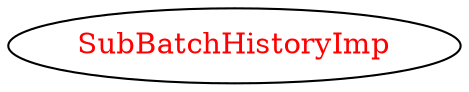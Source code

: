 digraph dependencyGraph {
 concentrate=true;
 ranksep="2.0";
 rankdir="LR"; 
 splines="ortho";
"SubBatchHistoryImp" [fontcolor="red"];
}